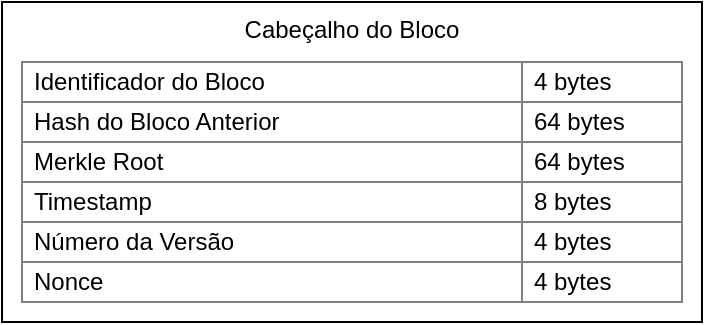 <mxfile version="13.9.9" type="device"><diagram id="tkWO7al1KSK1fghr86nJ" name="Página-1"><mxGraphModel dx="1242" dy="722" grid="1" gridSize="10" guides="1" tooltips="1" connect="1" arrows="1" fold="1" page="1" pageScale="1" pageWidth="827" pageHeight="1169" math="0" shadow="0"><root><mxCell id="0"/><mxCell id="1" parent="0"/><mxCell id="0i8p-btmPfv626Lo_utr-1" value="Cabeçalho do Bloco" style="rounded=0;whiteSpace=wrap;html=1;verticalAlign=top;" parent="1" vertex="1"><mxGeometry x="250" y="70" width="350" height="160" as="geometry"/></mxCell><mxCell id="0i8p-btmPfv626Lo_utr-2" value="Identificador do Bloco" style="rounded=0;whiteSpace=wrap;html=1;strokeColor=#808080;align=left;spacingLeft=4;" parent="1" vertex="1"><mxGeometry x="260" y="100" width="250" height="20" as="geometry"/></mxCell><mxCell id="0i8p-btmPfv626Lo_utr-3" value="Hash do Bloco Anterior" style="rounded=0;whiteSpace=wrap;html=1;strokeColor=#808080;align=left;spacingLeft=4;" parent="1" vertex="1"><mxGeometry x="260" y="120" width="250" height="20" as="geometry"/></mxCell><mxCell id="0i8p-btmPfv626Lo_utr-4" value="Merkle Root" style="rounded=0;whiteSpace=wrap;html=1;strokeColor=#808080;align=left;spacingLeft=4;" parent="1" vertex="1"><mxGeometry x="260" y="140" width="250" height="20" as="geometry"/></mxCell><mxCell id="0i8p-btmPfv626Lo_utr-5" value="Timestamp" style="rounded=0;whiteSpace=wrap;html=1;strokeColor=#808080;align=left;spacingLeft=4;" parent="1" vertex="1"><mxGeometry x="260" y="160" width="250" height="20" as="geometry"/></mxCell><mxCell id="0i8p-btmPfv626Lo_utr-6" value="Número da Versão" style="rounded=0;whiteSpace=wrap;html=1;strokeColor=#808080;align=left;spacingLeft=4;" parent="1" vertex="1"><mxGeometry x="260" y="180" width="250" height="20" as="geometry"/></mxCell><mxCell id="0i8p-btmPfv626Lo_utr-7" value="Nonce" style="rounded=0;whiteSpace=wrap;html=1;strokeColor=#808080;align=left;spacingLeft=4;" parent="1" vertex="1"><mxGeometry x="260" y="200" width="250" height="20" as="geometry"/></mxCell><mxCell id="BHqJ7jJgv8DwHXNQI4Z1-1" value="4 bytes" style="rounded=0;whiteSpace=wrap;html=1;strokeColor=#808080;align=left;spacingLeft=4;" vertex="1" parent="1"><mxGeometry x="510" y="100" width="80" height="20" as="geometry"/></mxCell><mxCell id="BHqJ7jJgv8DwHXNQI4Z1-2" value="64 bytes" style="rounded=0;whiteSpace=wrap;html=1;strokeColor=#808080;align=left;spacingLeft=4;" vertex="1" parent="1"><mxGeometry x="510" y="120" width="80" height="20" as="geometry"/></mxCell><mxCell id="BHqJ7jJgv8DwHXNQI4Z1-3" value="64 bytes" style="rounded=0;whiteSpace=wrap;html=1;strokeColor=#808080;align=left;spacingLeft=4;" vertex="1" parent="1"><mxGeometry x="510" y="140" width="80" height="20" as="geometry"/></mxCell><mxCell id="BHqJ7jJgv8DwHXNQI4Z1-4" value="8 bytes" style="rounded=0;whiteSpace=wrap;html=1;strokeColor=#808080;align=left;spacingLeft=4;" vertex="1" parent="1"><mxGeometry x="510" y="160" width="80" height="20" as="geometry"/></mxCell><mxCell id="BHqJ7jJgv8DwHXNQI4Z1-5" value="4 bytes" style="rounded=0;whiteSpace=wrap;html=1;strokeColor=#808080;align=left;spacingLeft=4;" vertex="1" parent="1"><mxGeometry x="510" y="180" width="80" height="20" as="geometry"/></mxCell><mxCell id="BHqJ7jJgv8DwHXNQI4Z1-6" value="4 bytes" style="rounded=0;whiteSpace=wrap;html=1;strokeColor=#808080;align=left;spacingLeft=4;" vertex="1" parent="1"><mxGeometry x="510" y="200" width="80" height="20" as="geometry"/></mxCell></root></mxGraphModel></diagram></mxfile>